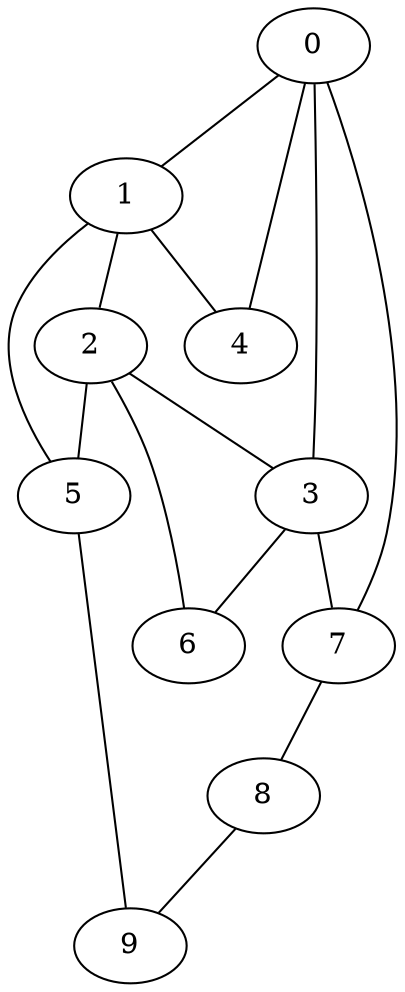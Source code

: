 graph planar2 {
      0 -- 1 ;
      0 -- 3 ;
      0 -- 4 ;
      0 -- 7 ;
      1 -- 2 ;
      1 -- 4 ;
      1 -- 5 ;
      2 -- 3 ;
      2 -- 5 ;
      2 -- 6 ;
      3 -- 6 ;
      3 -- 7 ;
      4 ;
      5 -- 9 ;
      6 ;
      7 -- 8 ;
      8 -- 9 ;
      9 
}